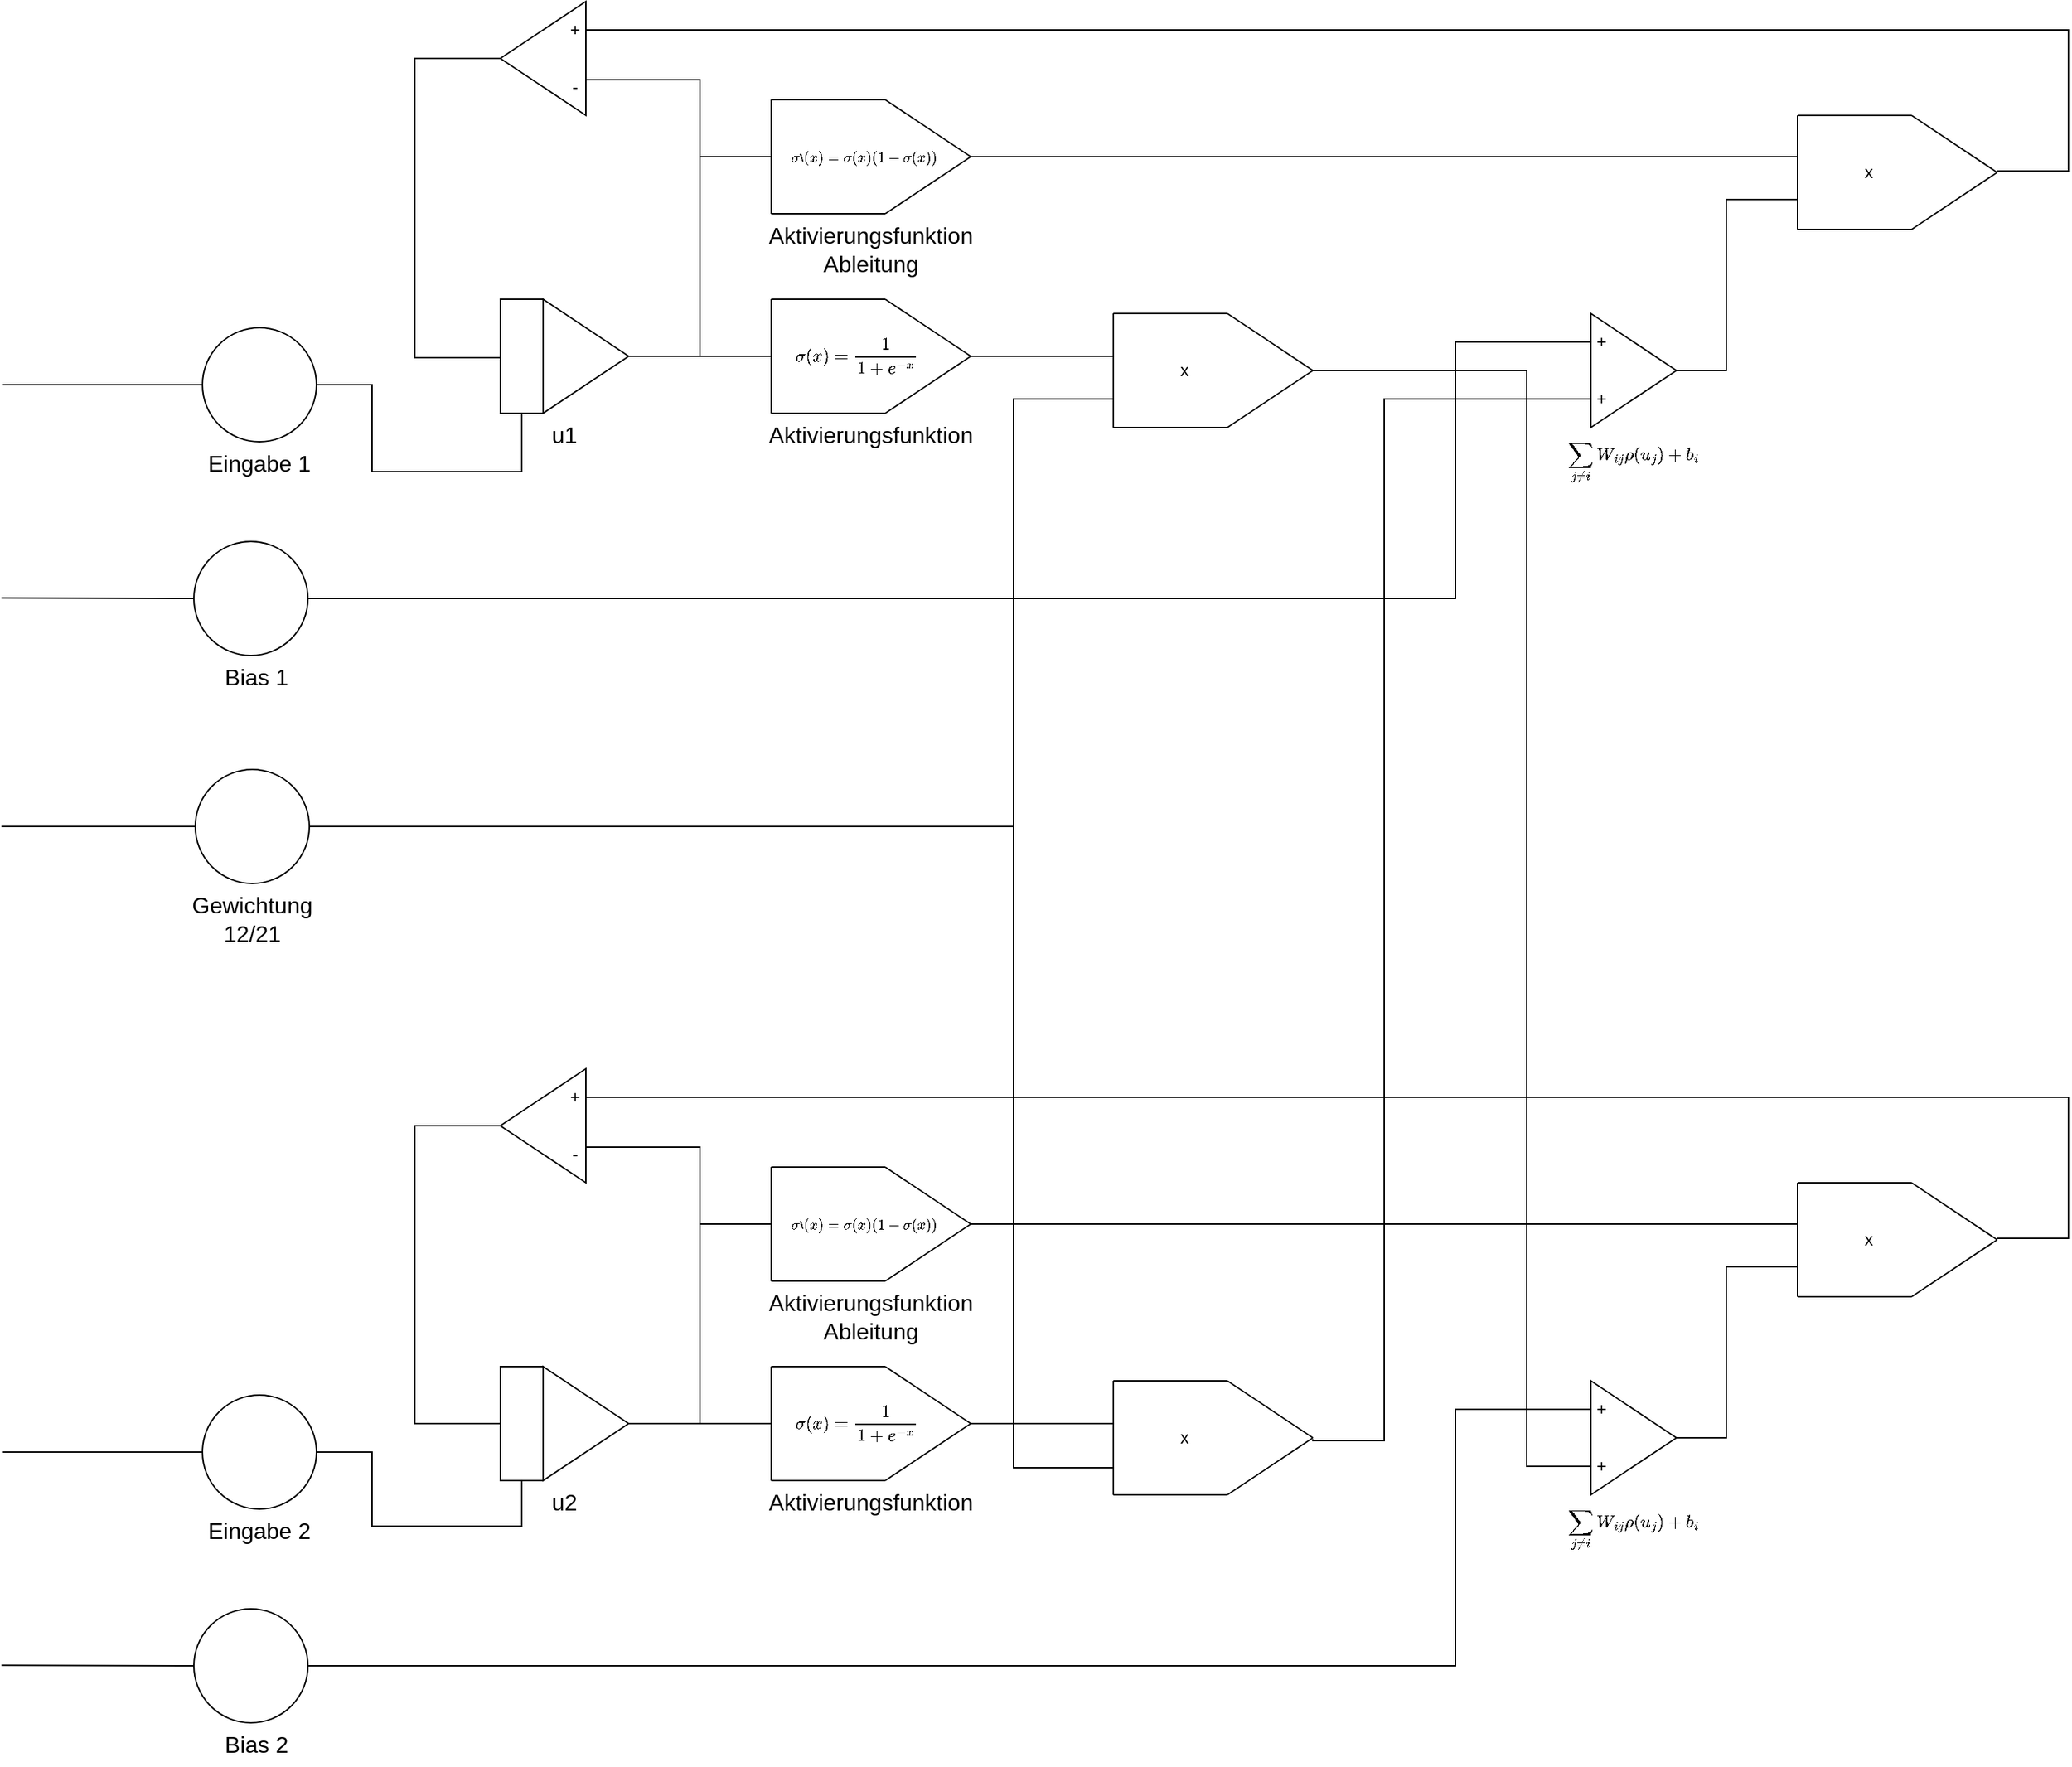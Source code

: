 <mxfile version="26.0.9">
  <diagram id="-D4VKLdV0KatvRbbdM8r" name="Seite-1">
    <mxGraphModel dx="2532" dy="1486" grid="1" gridSize="10" guides="1" tooltips="1" connect="1" arrows="1" fold="1" page="1" pageScale="1" pageWidth="827" pageHeight="1169" math="1" shadow="0">
      <root>
        <mxCell id="0" />
        <mxCell id="1" parent="0" />
        <mxCell id="UDYNcGJ2D-jsFfVvRyrr-24" value="" style="group" parent="1" vertex="1" connectable="0">
          <mxGeometry x="350" y="209" width="90" height="80" as="geometry" />
        </mxCell>
        <mxCell id="UDYNcGJ2D-jsFfVvRyrr-25" value="" style="triangle;whiteSpace=wrap;html=1;" parent="UDYNcGJ2D-jsFfVvRyrr-24" vertex="1">
          <mxGeometry x="30" width="60" height="80" as="geometry" />
        </mxCell>
        <mxCell id="UDYNcGJ2D-jsFfVvRyrr-26" value="" style="rounded=0;whiteSpace=wrap;html=1;" parent="UDYNcGJ2D-jsFfVvRyrr-24" vertex="1">
          <mxGeometry width="30" height="80" as="geometry" />
        </mxCell>
        <mxCell id="UDYNcGJ2D-jsFfVvRyrr-27" value="u1" style="text;html=1;align=center;verticalAlign=middle;whiteSpace=wrap;rounded=0;fontSize=16;" parent="1" vertex="1">
          <mxGeometry x="350" y="289" width="90" height="30" as="geometry" />
        </mxCell>
        <mxCell id="UDYNcGJ2D-jsFfVvRyrr-28" value="" style="group;fillColor=default;" parent="1" vertex="1" connectable="0">
          <mxGeometry x="540" y="209" width="140" height="80" as="geometry" />
        </mxCell>
        <mxCell id="UDYNcGJ2D-jsFfVvRyrr-29" value="" style="endArrow=none;html=1;rounded=0;entryX=0;entryY=0;entryDx=0;entryDy=0;exitX=1;exitY=0;exitDx=0;exitDy=0;" parent="UDYNcGJ2D-jsFfVvRyrr-28" edge="1">
          <mxGeometry width="50" height="50" relative="1" as="geometry">
            <mxPoint x="80" as="sourcePoint" />
            <mxPoint as="targetPoint" />
          </mxGeometry>
        </mxCell>
        <mxCell id="UDYNcGJ2D-jsFfVvRyrr-30" value="" style="endArrow=none;html=1;rounded=0;entryX=1;entryY=0;entryDx=0;entryDy=0;exitX=1;exitY=0.5;exitDx=0;exitDy=0;" parent="UDYNcGJ2D-jsFfVvRyrr-28" edge="1">
          <mxGeometry width="50" height="50" relative="1" as="geometry">
            <mxPoint x="140" y="40" as="sourcePoint" />
            <mxPoint x="80" as="targetPoint" />
          </mxGeometry>
        </mxCell>
        <mxCell id="UDYNcGJ2D-jsFfVvRyrr-31" value="" style="endArrow=none;html=1;rounded=0;entryX=1;entryY=0.5;entryDx=0;entryDy=0;exitX=1;exitY=1;exitDx=0;exitDy=0;" parent="UDYNcGJ2D-jsFfVvRyrr-28" edge="1">
          <mxGeometry width="50" height="50" relative="1" as="geometry">
            <mxPoint x="80" y="80" as="sourcePoint" />
            <mxPoint x="140" y="40" as="targetPoint" />
          </mxGeometry>
        </mxCell>
        <mxCell id="UDYNcGJ2D-jsFfVvRyrr-32" value="" style="endArrow=none;html=1;rounded=0;entryX=1;entryY=1;entryDx=0;entryDy=0;exitX=0;exitY=1;exitDx=0;exitDy=0;" parent="UDYNcGJ2D-jsFfVvRyrr-28" edge="1">
          <mxGeometry width="50" height="50" relative="1" as="geometry">
            <mxPoint y="80" as="sourcePoint" />
            <mxPoint x="80" y="80" as="targetPoint" />
          </mxGeometry>
        </mxCell>
        <mxCell id="UDYNcGJ2D-jsFfVvRyrr-33" value="" style="endArrow=none;html=1;rounded=0;exitX=0;exitY=1;exitDx=0;exitDy=0;entryX=0;entryY=0;entryDx=0;entryDy=0;" parent="UDYNcGJ2D-jsFfVvRyrr-28" edge="1">
          <mxGeometry width="50" height="50" relative="1" as="geometry">
            <mxPoint y="80" as="sourcePoint" />
            <mxPoint as="targetPoint" />
          </mxGeometry>
        </mxCell>
        <mxCell id="UDYNcGJ2D-jsFfVvRyrr-34" value="&lt;p style=&quot;margin: 0px; font-variant-numeric: normal; font-variant-east-asian: normal; font-variant-alternates: normal; font-size-adjust: none; font-kerning: auto; font-optical-sizing: auto; font-feature-settings: normal; font-variation-settings: normal; font-variant-position: normal; font-stretch: normal; line-height: normal; font-family: Monaco; text-align: start;&quot; class=&quot;p1&quot;&gt;$$\sigma(x)=\frac{1}{1+e^{-x}}$$&lt;/p&gt;" style="text;html=1;align=center;verticalAlign=middle;whiteSpace=wrap;rounded=0;" parent="UDYNcGJ2D-jsFfVvRyrr-28" vertex="1">
          <mxGeometry x="30" y="25" width="60" height="30" as="geometry" />
        </mxCell>
        <mxCell id="7EMkF2CWvbv4STOrUGdc-1" value="Aktivierungsfunktion" style="text;html=1;align=center;verticalAlign=middle;whiteSpace=wrap;rounded=0;fontSize=16;" parent="1" vertex="1">
          <mxGeometry x="565" y="289" width="90" height="30" as="geometry" />
        </mxCell>
        <mxCell id="7EMkF2CWvbv4STOrUGdc-2" value="" style="group;fillColor=default;" parent="1" vertex="1" connectable="0">
          <mxGeometry x="780" y="219" width="140" height="80" as="geometry" />
        </mxCell>
        <mxCell id="7EMkF2CWvbv4STOrUGdc-3" value="" style="endArrow=none;html=1;rounded=0;entryX=0;entryY=0;entryDx=0;entryDy=0;exitX=1;exitY=0;exitDx=0;exitDy=0;" parent="7EMkF2CWvbv4STOrUGdc-2" edge="1">
          <mxGeometry width="50" height="50" relative="1" as="geometry">
            <mxPoint x="80" as="sourcePoint" />
            <mxPoint as="targetPoint" />
          </mxGeometry>
        </mxCell>
        <mxCell id="7EMkF2CWvbv4STOrUGdc-4" value="" style="endArrow=none;html=1;rounded=0;entryX=1;entryY=0;entryDx=0;entryDy=0;exitX=1;exitY=0.5;exitDx=0;exitDy=0;" parent="7EMkF2CWvbv4STOrUGdc-2" edge="1">
          <mxGeometry width="50" height="50" relative="1" as="geometry">
            <mxPoint x="140" y="40" as="sourcePoint" />
            <mxPoint x="80" as="targetPoint" />
          </mxGeometry>
        </mxCell>
        <mxCell id="7EMkF2CWvbv4STOrUGdc-5" value="" style="endArrow=none;html=1;rounded=0;entryX=1;entryY=0.5;entryDx=0;entryDy=0;exitX=1;exitY=1;exitDx=0;exitDy=0;" parent="7EMkF2CWvbv4STOrUGdc-2" edge="1">
          <mxGeometry width="50" height="50" relative="1" as="geometry">
            <mxPoint x="80" y="80" as="sourcePoint" />
            <mxPoint x="140" y="40" as="targetPoint" />
          </mxGeometry>
        </mxCell>
        <mxCell id="7EMkF2CWvbv4STOrUGdc-6" value="" style="endArrow=none;html=1;rounded=0;entryX=1;entryY=1;entryDx=0;entryDy=0;exitX=0;exitY=1;exitDx=0;exitDy=0;" parent="7EMkF2CWvbv4STOrUGdc-2" edge="1">
          <mxGeometry width="50" height="50" relative="1" as="geometry">
            <mxPoint y="80" as="sourcePoint" />
            <mxPoint x="80" y="80" as="targetPoint" />
          </mxGeometry>
        </mxCell>
        <mxCell id="7EMkF2CWvbv4STOrUGdc-7" value="" style="endArrow=none;html=1;rounded=0;exitX=0;exitY=1;exitDx=0;exitDy=0;entryX=0;entryY=0;entryDx=0;entryDy=0;" parent="7EMkF2CWvbv4STOrUGdc-2" edge="1">
          <mxGeometry width="50" height="50" relative="1" as="geometry">
            <mxPoint y="80" as="sourcePoint" />
            <mxPoint as="targetPoint" />
          </mxGeometry>
        </mxCell>
        <mxCell id="7EMkF2CWvbv4STOrUGdc-8" value="x" style="text;html=1;align=center;verticalAlign=middle;whiteSpace=wrap;rounded=0;" parent="7EMkF2CWvbv4STOrUGdc-2" vertex="1">
          <mxGeometry x="20" y="25" width="60" height="30" as="geometry" />
        </mxCell>
        <mxCell id="7EMkF2CWvbv4STOrUGdc-11" value="" style="endArrow=none;html=1;rounded=0;exitX=1;exitY=0.5;exitDx=0;exitDy=0;" parent="1" source="UDYNcGJ2D-jsFfVvRyrr-25" edge="1">
          <mxGeometry width="50" height="50" relative="1" as="geometry">
            <mxPoint x="750" y="309" as="sourcePoint" />
            <mxPoint x="540" y="249" as="targetPoint" />
          </mxGeometry>
        </mxCell>
        <mxCell id="7EMkF2CWvbv4STOrUGdc-12" value="" style="endArrow=none;html=1;rounded=0;" parent="1" edge="1">
          <mxGeometry width="50" height="50" relative="1" as="geometry">
            <mxPoint x="680" y="249" as="sourcePoint" />
            <mxPoint x="780" y="249" as="targetPoint" />
          </mxGeometry>
        </mxCell>
        <mxCell id="7EMkF2CWvbv4STOrUGdc-15" value="" style="ellipse;whiteSpace=wrap;html=1;aspect=fixed;" parent="1" vertex="1">
          <mxGeometry x="141" y="229" width="80" height="80" as="geometry" />
        </mxCell>
        <mxCell id="7EMkF2CWvbv4STOrUGdc-16" value="Eingabe 1" style="text;html=1;align=center;verticalAlign=middle;whiteSpace=wrap;rounded=0;fontSize=16;" parent="1" vertex="1">
          <mxGeometry x="136" y="309" width="90" height="30" as="geometry" />
        </mxCell>
        <mxCell id="7EMkF2CWvbv4STOrUGdc-17" value="" style="endArrow=none;html=1;rounded=0;exitX=1;exitY=0.5;exitDx=0;exitDy=0;entryX=0.5;entryY=1;entryDx=0;entryDy=0;edgeStyle=orthogonalEdgeStyle;" parent="1" source="7EMkF2CWvbv4STOrUGdc-15" edge="1" target="UDYNcGJ2D-jsFfVvRyrr-26">
          <mxGeometry width="50" height="50" relative="1" as="geometry">
            <mxPoint x="541" y="339" as="sourcePoint" />
            <mxPoint x="351" y="269" as="targetPoint" />
            <Array as="points">
              <mxPoint x="260" y="269" />
              <mxPoint x="260" y="330" />
              <mxPoint x="365" y="330" />
            </Array>
          </mxGeometry>
        </mxCell>
        <mxCell id="7EMkF2CWvbv4STOrUGdc-18" value="" style="endArrow=none;html=1;rounded=0;entryX=0;entryY=0.5;entryDx=0;entryDy=0;" parent="1" target="7EMkF2CWvbv4STOrUGdc-15" edge="1">
          <mxGeometry width="50" height="50" relative="1" as="geometry">
            <mxPoint x="1" y="269" as="sourcePoint" />
            <mxPoint x="541" y="339" as="targetPoint" />
          </mxGeometry>
        </mxCell>
        <mxCell id="7EMkF2CWvbv4STOrUGdc-19" value="" style="ellipse;whiteSpace=wrap;html=1;aspect=fixed;" parent="1" vertex="1">
          <mxGeometry x="136" y="539" width="80" height="80" as="geometry" />
        </mxCell>
        <mxCell id="7EMkF2CWvbv4STOrUGdc-20" value="Gewichtung 12/21" style="text;html=1;align=center;verticalAlign=middle;whiteSpace=wrap;rounded=0;fontSize=16;" parent="1" vertex="1">
          <mxGeometry x="131" y="629" width="90" height="30" as="geometry" />
        </mxCell>
        <mxCell id="7EMkF2CWvbv4STOrUGdc-24" value="" style="endArrow=none;html=1;rounded=0;exitX=1;exitY=0.5;exitDx=0;exitDy=0;edgeStyle=orthogonalEdgeStyle;" parent="1" source="7EMkF2CWvbv4STOrUGdc-19" edge="1">
          <mxGeometry width="50" height="50" relative="1" as="geometry">
            <mxPoint x="780" y="439" as="sourcePoint" />
            <mxPoint x="780" y="279" as="targetPoint" />
            <Array as="points">
              <mxPoint x="710" y="579" />
              <mxPoint x="710" y="279" />
            </Array>
          </mxGeometry>
        </mxCell>
        <mxCell id="7EMkF2CWvbv4STOrUGdc-25" value="" style="group;fillColor=default;" parent="1" vertex="1" connectable="0">
          <mxGeometry x="540" y="69" width="140" height="80" as="geometry" />
        </mxCell>
        <mxCell id="7EMkF2CWvbv4STOrUGdc-26" value="" style="endArrow=none;html=1;rounded=0;entryX=0;entryY=0;entryDx=0;entryDy=0;exitX=1;exitY=0;exitDx=0;exitDy=0;" parent="7EMkF2CWvbv4STOrUGdc-25" edge="1">
          <mxGeometry width="50" height="50" relative="1" as="geometry">
            <mxPoint x="80" as="sourcePoint" />
            <mxPoint as="targetPoint" />
          </mxGeometry>
        </mxCell>
        <mxCell id="7EMkF2CWvbv4STOrUGdc-27" value="" style="endArrow=none;html=1;rounded=0;entryX=1;entryY=0;entryDx=0;entryDy=0;exitX=1;exitY=0.5;exitDx=0;exitDy=0;" parent="7EMkF2CWvbv4STOrUGdc-25" edge="1">
          <mxGeometry width="50" height="50" relative="1" as="geometry">
            <mxPoint x="140" y="40" as="sourcePoint" />
            <mxPoint x="80" as="targetPoint" />
          </mxGeometry>
        </mxCell>
        <mxCell id="7EMkF2CWvbv4STOrUGdc-28" value="" style="endArrow=none;html=1;rounded=0;entryX=1;entryY=0.5;entryDx=0;entryDy=0;exitX=1;exitY=1;exitDx=0;exitDy=0;" parent="7EMkF2CWvbv4STOrUGdc-25" edge="1">
          <mxGeometry width="50" height="50" relative="1" as="geometry">
            <mxPoint x="80" y="80" as="sourcePoint" />
            <mxPoint x="140" y="40" as="targetPoint" />
          </mxGeometry>
        </mxCell>
        <mxCell id="7EMkF2CWvbv4STOrUGdc-29" value="" style="endArrow=none;html=1;rounded=0;entryX=1;entryY=1;entryDx=0;entryDy=0;exitX=0;exitY=1;exitDx=0;exitDy=0;" parent="7EMkF2CWvbv4STOrUGdc-25" edge="1">
          <mxGeometry width="50" height="50" relative="1" as="geometry">
            <mxPoint y="80" as="sourcePoint" />
            <mxPoint x="80" y="80" as="targetPoint" />
          </mxGeometry>
        </mxCell>
        <mxCell id="7EMkF2CWvbv4STOrUGdc-30" value="" style="endArrow=none;html=1;rounded=0;exitX=0;exitY=1;exitDx=0;exitDy=0;entryX=0;entryY=0;entryDx=0;entryDy=0;" parent="7EMkF2CWvbv4STOrUGdc-25" edge="1">
          <mxGeometry width="50" height="50" relative="1" as="geometry">
            <mxPoint y="80" as="sourcePoint" />
            <mxPoint as="targetPoint" />
          </mxGeometry>
        </mxCell>
        <mxCell id="7EMkF2CWvbv4STOrUGdc-31" value="&lt;p style=&quot;margin: 0px; font-variant-numeric: normal; font-variant-east-asian: normal; font-variant-alternates: normal; font-size-adjust: none; font-kerning: auto; font-optical-sizing: auto; font-feature-settings: normal; font-variation-settings: normal; font-variant-position: normal; font-stretch: normal; line-height: normal; font-family: Monaco; text-align: start;&quot; class=&quot;p1&quot;&gt;$$\sigma`(x)=\sigma(x)(1-\sigma(x))$$&lt;/p&gt;" style="text;html=1;align=center;verticalAlign=middle;whiteSpace=wrap;rounded=0;fontSize=10;" parent="7EMkF2CWvbv4STOrUGdc-25" vertex="1">
          <mxGeometry x="35" y="25" width="60" height="30" as="geometry" />
        </mxCell>
        <mxCell id="7EMkF2CWvbv4STOrUGdc-32" value="Aktivierungsfunktion&lt;div&gt;Ableitung&lt;/div&gt;" style="text;html=1;align=center;verticalAlign=middle;whiteSpace=wrap;rounded=0;fontSize=16;" parent="1" vertex="1">
          <mxGeometry x="565" y="159" width="90" height="30" as="geometry" />
        </mxCell>
        <mxCell id="7EMkF2CWvbv4STOrUGdc-33" value="" style="endArrow=none;html=1;rounded=0;edgeStyle=orthogonalEdgeStyle;exitX=1;exitY=0.5;exitDx=0;exitDy=0;" parent="1" source="UDYNcGJ2D-jsFfVvRyrr-25" edge="1">
          <mxGeometry width="50" height="50" relative="1" as="geometry">
            <mxPoint x="430" y="249" as="sourcePoint" />
            <mxPoint x="540" y="109" as="targetPoint" />
            <Array as="points">
              <mxPoint x="490" y="249" />
              <mxPoint x="490" y="109" />
            </Array>
          </mxGeometry>
        </mxCell>
        <mxCell id="7EMkF2CWvbv4STOrUGdc-34" value="" style="group;fillColor=default;" parent="1" vertex="1" connectable="0">
          <mxGeometry x="1260" y="80" width="140" height="80" as="geometry" />
        </mxCell>
        <mxCell id="7EMkF2CWvbv4STOrUGdc-35" value="" style="endArrow=none;html=1;rounded=0;entryX=0;entryY=0;entryDx=0;entryDy=0;exitX=1;exitY=0;exitDx=0;exitDy=0;" parent="7EMkF2CWvbv4STOrUGdc-34" edge="1">
          <mxGeometry width="50" height="50" relative="1" as="geometry">
            <mxPoint x="80" as="sourcePoint" />
            <mxPoint as="targetPoint" />
          </mxGeometry>
        </mxCell>
        <mxCell id="7EMkF2CWvbv4STOrUGdc-36" value="" style="endArrow=none;html=1;rounded=0;entryX=1;entryY=0;entryDx=0;entryDy=0;exitX=1;exitY=0.5;exitDx=0;exitDy=0;" parent="7EMkF2CWvbv4STOrUGdc-34" edge="1">
          <mxGeometry width="50" height="50" relative="1" as="geometry">
            <mxPoint x="140" y="40" as="sourcePoint" />
            <mxPoint x="80" as="targetPoint" />
          </mxGeometry>
        </mxCell>
        <mxCell id="7EMkF2CWvbv4STOrUGdc-37" value="" style="endArrow=none;html=1;rounded=0;entryX=1;entryY=0.5;entryDx=0;entryDy=0;exitX=1;exitY=1;exitDx=0;exitDy=0;" parent="7EMkF2CWvbv4STOrUGdc-34" edge="1">
          <mxGeometry width="50" height="50" relative="1" as="geometry">
            <mxPoint x="80" y="80" as="sourcePoint" />
            <mxPoint x="140" y="40" as="targetPoint" />
          </mxGeometry>
        </mxCell>
        <mxCell id="7EMkF2CWvbv4STOrUGdc-38" value="" style="endArrow=none;html=1;rounded=0;entryX=1;entryY=1;entryDx=0;entryDy=0;exitX=0;exitY=1;exitDx=0;exitDy=0;" parent="7EMkF2CWvbv4STOrUGdc-34" edge="1">
          <mxGeometry width="50" height="50" relative="1" as="geometry">
            <mxPoint y="80" as="sourcePoint" />
            <mxPoint x="80" y="80" as="targetPoint" />
          </mxGeometry>
        </mxCell>
        <mxCell id="7EMkF2CWvbv4STOrUGdc-39" value="" style="endArrow=none;html=1;rounded=0;exitX=0;exitY=1;exitDx=0;exitDy=0;entryX=0;entryY=0;entryDx=0;entryDy=0;" parent="7EMkF2CWvbv4STOrUGdc-34" edge="1">
          <mxGeometry width="50" height="50" relative="1" as="geometry">
            <mxPoint y="80" as="sourcePoint" />
            <mxPoint as="targetPoint" />
          </mxGeometry>
        </mxCell>
        <mxCell id="7EMkF2CWvbv4STOrUGdc-40" value="x" style="text;html=1;align=center;verticalAlign=middle;whiteSpace=wrap;rounded=0;" parent="7EMkF2CWvbv4STOrUGdc-34" vertex="1">
          <mxGeometry x="20" y="25" width="60" height="30" as="geometry" />
        </mxCell>
        <mxCell id="7EMkF2CWvbv4STOrUGdc-41" value="" style="endArrow=none;html=1;rounded=0;" parent="1" edge="1">
          <mxGeometry width="50" height="50" relative="1" as="geometry">
            <mxPoint x="680" y="109" as="sourcePoint" />
            <mxPoint x="1260" y="109" as="targetPoint" />
          </mxGeometry>
        </mxCell>
        <mxCell id="7EMkF2CWvbv4STOrUGdc-42" value="" style="triangle;whiteSpace=wrap;html=1;" parent="1" vertex="1">
          <mxGeometry x="1115" y="219" width="60" height="80" as="geometry" />
        </mxCell>
        <mxCell id="7EMkF2CWvbv4STOrUGdc-43" value="&lt;p style=&quot;margin: 0px; font-variant-numeric: normal; font-variant-east-asian: normal; font-variant-alternates: normal; font-size-adjust: none; font-kerning: auto; font-optical-sizing: auto; font-feature-settings: normal; font-variation-settings: normal; font-variant-position: normal; font-stretch: normal; font-size: 12px; line-height: normal; font-family: Monaco; text-align: start;&quot; class=&quot;p1&quot;&gt;$$\sum_{j\neq i} W_{ij}\rho(u_j)+b_i$$&lt;/p&gt;" style="text;html=1;align=center;verticalAlign=middle;whiteSpace=wrap;rounded=0;fontSize=16;" parent="1" vertex="1">
          <mxGeometry x="1100" y="309" width="90" height="30" as="geometry" />
        </mxCell>
        <mxCell id="7EMkF2CWvbv4STOrUGdc-45" value="" style="ellipse;whiteSpace=wrap;html=1;aspect=fixed;" parent="1" vertex="1">
          <mxGeometry x="135" y="379" width="80" height="80" as="geometry" />
        </mxCell>
        <mxCell id="7EMkF2CWvbv4STOrUGdc-46" value="Bias 1" style="text;html=1;align=center;verticalAlign=middle;whiteSpace=wrap;rounded=0;fontSize=16;" parent="1" vertex="1">
          <mxGeometry x="134" y="459" width="90" height="30" as="geometry" />
        </mxCell>
        <mxCell id="7EMkF2CWvbv4STOrUGdc-47" value="" style="endArrow=none;html=1;rounded=0;exitX=1;exitY=0.5;exitDx=0;exitDy=0;entryX=0;entryY=0.25;entryDx=0;entryDy=0;edgeStyle=orthogonalEdgeStyle;" parent="1" source="7EMkF2CWvbv4STOrUGdc-45" target="7EMkF2CWvbv4STOrUGdc-42" edge="1">
          <mxGeometry width="50" height="50" relative="1" as="geometry">
            <mxPoint x="580" y="299" as="sourcePoint" />
            <mxPoint x="630" y="249" as="targetPoint" />
            <Array as="points">
              <mxPoint x="1020" y="419" />
              <mxPoint x="1020" y="239" />
            </Array>
          </mxGeometry>
        </mxCell>
        <mxCell id="7EMkF2CWvbv4STOrUGdc-51" value="" style="endArrow=none;html=1;rounded=0;entryX=0;entryY=0.5;entryDx=0;entryDy=0;" parent="1" target="7EMkF2CWvbv4STOrUGdc-45" edge="1">
          <mxGeometry width="50" height="50" relative="1" as="geometry">
            <mxPoint y="418.57" as="sourcePoint" />
            <mxPoint x="130" y="419" as="targetPoint" />
          </mxGeometry>
        </mxCell>
        <mxCell id="7EMkF2CWvbv4STOrUGdc-52" value="" style="endArrow=none;html=1;rounded=0;entryX=0;entryY=0.5;entryDx=0;entryDy=0;" parent="1" edge="1">
          <mxGeometry width="50" height="50" relative="1" as="geometry">
            <mxPoint y="579" as="sourcePoint" />
            <mxPoint x="136" y="579" as="targetPoint" />
          </mxGeometry>
        </mxCell>
        <mxCell id="7EMkF2CWvbv4STOrUGdc-54" value="" style="endArrow=none;html=1;rounded=0;exitX=1;exitY=0.5;exitDx=0;exitDy=0;edgeStyle=orthogonalEdgeStyle;" parent="1" source="7EMkF2CWvbv4STOrUGdc-42" edge="1">
          <mxGeometry width="50" height="50" relative="1" as="geometry">
            <mxPoint x="1150" y="289" as="sourcePoint" />
            <mxPoint x="1260" y="139" as="targetPoint" />
            <Array as="points">
              <mxPoint x="1210" y="259" />
              <mxPoint x="1210" y="139" />
            </Array>
          </mxGeometry>
        </mxCell>
        <mxCell id="7EMkF2CWvbv4STOrUGdc-55" value="+" style="text;html=1;align=center;verticalAlign=middle;whiteSpace=wrap;rounded=0;" parent="1" vertex="1">
          <mxGeometry x="1115" y="229" width="15" height="20" as="geometry" />
        </mxCell>
        <mxCell id="7EMkF2CWvbv4STOrUGdc-56" value="+" style="text;html=1;align=center;verticalAlign=middle;whiteSpace=wrap;rounded=0;" parent="1" vertex="1">
          <mxGeometry x="1115" y="269" width="15" height="20" as="geometry" />
        </mxCell>
        <mxCell id="7EMkF2CWvbv4STOrUGdc-61" value="" style="triangle;whiteSpace=wrap;html=1;flipH=1;" parent="1" vertex="1">
          <mxGeometry x="350" width="60" height="80" as="geometry" />
        </mxCell>
        <mxCell id="7EMkF2CWvbv4STOrUGdc-62" value="+" style="text;html=1;align=center;verticalAlign=middle;whiteSpace=wrap;rounded=0;" parent="1" vertex="1">
          <mxGeometry x="395" y="10" width="15" height="20" as="geometry" />
        </mxCell>
        <mxCell id="7EMkF2CWvbv4STOrUGdc-63" value="-" style="text;html=1;align=center;verticalAlign=middle;whiteSpace=wrap;rounded=0;" parent="1" vertex="1">
          <mxGeometry x="395" y="50" width="15" height="20" as="geometry" />
        </mxCell>
        <mxCell id="7EMkF2CWvbv4STOrUGdc-64" value="" style="endArrow=none;html=1;rounded=0;entryX=1;entryY=0.5;entryDx=0;entryDy=0;edgeStyle=orthogonalEdgeStyle;" parent="1" target="7EMkF2CWvbv4STOrUGdc-62" edge="1">
          <mxGeometry width="50" height="50" relative="1" as="geometry">
            <mxPoint x="1400" y="119" as="sourcePoint" />
            <mxPoint x="1190" y="-71" as="targetPoint" />
            <Array as="points">
              <mxPoint x="1450" y="119" />
              <mxPoint x="1450" y="20" />
            </Array>
          </mxGeometry>
        </mxCell>
        <mxCell id="7EMkF2CWvbv4STOrUGdc-65" value="" style="endArrow=none;html=1;rounded=0;entryX=1;entryY=0.25;entryDx=0;entryDy=0;exitX=1;exitY=0.5;exitDx=0;exitDy=0;edgeStyle=orthogonalEdgeStyle;" parent="1" source="UDYNcGJ2D-jsFfVvRyrr-25" target="7EMkF2CWvbv4STOrUGdc-63" edge="1">
          <mxGeometry width="50" height="50" relative="1" as="geometry">
            <mxPoint x="560" y="149" as="sourcePoint" />
            <mxPoint x="610" y="99" as="targetPoint" />
            <Array as="points">
              <mxPoint x="490" y="249" />
              <mxPoint x="490" y="55" />
            </Array>
          </mxGeometry>
        </mxCell>
        <mxCell id="7EMkF2CWvbv4STOrUGdc-66" value="" style="endArrow=none;html=1;rounded=0;entryX=0;entryY=0.5;entryDx=0;entryDy=0;exitX=0;exitY=0.5;exitDx=0;exitDy=0;edgeStyle=orthogonalEdgeStyle;" parent="1" source="UDYNcGJ2D-jsFfVvRyrr-26" target="7EMkF2CWvbv4STOrUGdc-61" edge="1">
          <mxGeometry width="50" height="50" relative="1" as="geometry">
            <mxPoint x="380" y="219" as="sourcePoint" />
            <mxPoint x="430" y="169" as="targetPoint" />
            <Array as="points">
              <mxPoint x="350" y="250" />
              <mxPoint x="290" y="250" />
              <mxPoint x="290" y="40" />
            </Array>
          </mxGeometry>
        </mxCell>
        <mxCell id="7EMkF2CWvbv4STOrUGdc-67" value="" style="group" parent="1" vertex="1" connectable="0">
          <mxGeometry x="350" y="958" width="90" height="80" as="geometry" />
        </mxCell>
        <mxCell id="7EMkF2CWvbv4STOrUGdc-68" value="" style="triangle;whiteSpace=wrap;html=1;" parent="7EMkF2CWvbv4STOrUGdc-67" vertex="1">
          <mxGeometry x="30" width="60" height="80" as="geometry" />
        </mxCell>
        <mxCell id="7EMkF2CWvbv4STOrUGdc-69" value="" style="rounded=0;whiteSpace=wrap;html=1;" parent="7EMkF2CWvbv4STOrUGdc-67" vertex="1">
          <mxGeometry width="30" height="80" as="geometry" />
        </mxCell>
        <mxCell id="7EMkF2CWvbv4STOrUGdc-70" value="u2" style="text;html=1;align=center;verticalAlign=middle;whiteSpace=wrap;rounded=0;fontSize=16;" parent="1" vertex="1">
          <mxGeometry x="350" y="1038" width="90" height="30" as="geometry" />
        </mxCell>
        <mxCell id="7EMkF2CWvbv4STOrUGdc-71" value="" style="group;fillColor=default;" parent="1" vertex="1" connectable="0">
          <mxGeometry x="540" y="958" width="140" height="80" as="geometry" />
        </mxCell>
        <mxCell id="7EMkF2CWvbv4STOrUGdc-72" value="" style="endArrow=none;html=1;rounded=0;entryX=0;entryY=0;entryDx=0;entryDy=0;exitX=1;exitY=0;exitDx=0;exitDy=0;" parent="7EMkF2CWvbv4STOrUGdc-71" edge="1">
          <mxGeometry width="50" height="50" relative="1" as="geometry">
            <mxPoint x="80" as="sourcePoint" />
            <mxPoint as="targetPoint" />
          </mxGeometry>
        </mxCell>
        <mxCell id="7EMkF2CWvbv4STOrUGdc-73" value="" style="endArrow=none;html=1;rounded=0;entryX=1;entryY=0;entryDx=0;entryDy=0;exitX=1;exitY=0.5;exitDx=0;exitDy=0;" parent="7EMkF2CWvbv4STOrUGdc-71" edge="1">
          <mxGeometry width="50" height="50" relative="1" as="geometry">
            <mxPoint x="140" y="40" as="sourcePoint" />
            <mxPoint x="80" as="targetPoint" />
          </mxGeometry>
        </mxCell>
        <mxCell id="7EMkF2CWvbv4STOrUGdc-74" value="" style="endArrow=none;html=1;rounded=0;entryX=1;entryY=0.5;entryDx=0;entryDy=0;exitX=1;exitY=1;exitDx=0;exitDy=0;" parent="7EMkF2CWvbv4STOrUGdc-71" edge="1">
          <mxGeometry width="50" height="50" relative="1" as="geometry">
            <mxPoint x="80" y="80" as="sourcePoint" />
            <mxPoint x="140" y="40" as="targetPoint" />
          </mxGeometry>
        </mxCell>
        <mxCell id="7EMkF2CWvbv4STOrUGdc-75" value="" style="endArrow=none;html=1;rounded=0;entryX=1;entryY=1;entryDx=0;entryDy=0;exitX=0;exitY=1;exitDx=0;exitDy=0;" parent="7EMkF2CWvbv4STOrUGdc-71" edge="1">
          <mxGeometry width="50" height="50" relative="1" as="geometry">
            <mxPoint y="80" as="sourcePoint" />
            <mxPoint x="80" y="80" as="targetPoint" />
          </mxGeometry>
        </mxCell>
        <mxCell id="7EMkF2CWvbv4STOrUGdc-76" value="" style="endArrow=none;html=1;rounded=0;exitX=0;exitY=1;exitDx=0;exitDy=0;entryX=0;entryY=0;entryDx=0;entryDy=0;" parent="7EMkF2CWvbv4STOrUGdc-71" edge="1">
          <mxGeometry width="50" height="50" relative="1" as="geometry">
            <mxPoint y="80" as="sourcePoint" />
            <mxPoint as="targetPoint" />
          </mxGeometry>
        </mxCell>
        <mxCell id="7EMkF2CWvbv4STOrUGdc-77" value="&lt;p style=&quot;margin: 0px; font-variant-numeric: normal; font-variant-east-asian: normal; font-variant-alternates: normal; font-size-adjust: none; font-kerning: auto; font-optical-sizing: auto; font-feature-settings: normal; font-variation-settings: normal; font-variant-position: normal; font-stretch: normal; line-height: normal; font-family: Monaco; text-align: start;&quot; class=&quot;p1&quot;&gt;$$\sigma(x)=\frac{1}{1+e^{-x}}$$&lt;/p&gt;" style="text;html=1;align=center;verticalAlign=middle;whiteSpace=wrap;rounded=0;" parent="7EMkF2CWvbv4STOrUGdc-71" vertex="1">
          <mxGeometry x="30" y="25" width="60" height="30" as="geometry" />
        </mxCell>
        <mxCell id="7EMkF2CWvbv4STOrUGdc-78" value="Aktivierungsfunktion" style="text;html=1;align=center;verticalAlign=middle;whiteSpace=wrap;rounded=0;fontSize=16;" parent="1" vertex="1">
          <mxGeometry x="565" y="1038" width="90" height="30" as="geometry" />
        </mxCell>
        <mxCell id="7EMkF2CWvbv4STOrUGdc-79" value="" style="group;fillColor=default;" parent="1" vertex="1" connectable="0">
          <mxGeometry x="780" y="968" width="140" height="80" as="geometry" />
        </mxCell>
        <mxCell id="7EMkF2CWvbv4STOrUGdc-80" value="" style="endArrow=none;html=1;rounded=0;entryX=0;entryY=0;entryDx=0;entryDy=0;exitX=1;exitY=0;exitDx=0;exitDy=0;" parent="7EMkF2CWvbv4STOrUGdc-79" edge="1">
          <mxGeometry width="50" height="50" relative="1" as="geometry">
            <mxPoint x="80" as="sourcePoint" />
            <mxPoint as="targetPoint" />
          </mxGeometry>
        </mxCell>
        <mxCell id="7EMkF2CWvbv4STOrUGdc-81" value="" style="endArrow=none;html=1;rounded=0;entryX=1;entryY=0;entryDx=0;entryDy=0;exitX=1;exitY=0.5;exitDx=0;exitDy=0;" parent="7EMkF2CWvbv4STOrUGdc-79" edge="1">
          <mxGeometry width="50" height="50" relative="1" as="geometry">
            <mxPoint x="140" y="40" as="sourcePoint" />
            <mxPoint x="80" as="targetPoint" />
          </mxGeometry>
        </mxCell>
        <mxCell id="7EMkF2CWvbv4STOrUGdc-82" value="" style="endArrow=none;html=1;rounded=0;entryX=1;entryY=0.5;entryDx=0;entryDy=0;exitX=1;exitY=1;exitDx=0;exitDy=0;" parent="7EMkF2CWvbv4STOrUGdc-79" edge="1">
          <mxGeometry width="50" height="50" relative="1" as="geometry">
            <mxPoint x="80" y="80" as="sourcePoint" />
            <mxPoint x="140" y="40" as="targetPoint" />
          </mxGeometry>
        </mxCell>
        <mxCell id="7EMkF2CWvbv4STOrUGdc-83" value="" style="endArrow=none;html=1;rounded=0;entryX=1;entryY=1;entryDx=0;entryDy=0;exitX=0;exitY=1;exitDx=0;exitDy=0;" parent="7EMkF2CWvbv4STOrUGdc-79" edge="1">
          <mxGeometry width="50" height="50" relative="1" as="geometry">
            <mxPoint y="80" as="sourcePoint" />
            <mxPoint x="80" y="80" as="targetPoint" />
          </mxGeometry>
        </mxCell>
        <mxCell id="7EMkF2CWvbv4STOrUGdc-84" value="" style="endArrow=none;html=1;rounded=0;exitX=0;exitY=1;exitDx=0;exitDy=0;entryX=0;entryY=0;entryDx=0;entryDy=0;" parent="7EMkF2CWvbv4STOrUGdc-79" edge="1">
          <mxGeometry width="50" height="50" relative="1" as="geometry">
            <mxPoint y="80" as="sourcePoint" />
            <mxPoint as="targetPoint" />
          </mxGeometry>
        </mxCell>
        <mxCell id="7EMkF2CWvbv4STOrUGdc-85" value="x" style="text;html=1;align=center;verticalAlign=middle;whiteSpace=wrap;rounded=0;" parent="7EMkF2CWvbv4STOrUGdc-79" vertex="1">
          <mxGeometry x="20" y="25" width="60" height="30" as="geometry" />
        </mxCell>
        <mxCell id="7EMkF2CWvbv4STOrUGdc-86" value="" style="endArrow=none;html=1;rounded=0;exitX=1;exitY=0.5;exitDx=0;exitDy=0;" parent="1" source="7EMkF2CWvbv4STOrUGdc-68" edge="1">
          <mxGeometry width="50" height="50" relative="1" as="geometry">
            <mxPoint x="750" y="1058" as="sourcePoint" />
            <mxPoint x="540" y="998" as="targetPoint" />
          </mxGeometry>
        </mxCell>
        <mxCell id="7EMkF2CWvbv4STOrUGdc-87" value="" style="endArrow=none;html=1;rounded=0;" parent="1" edge="1">
          <mxGeometry width="50" height="50" relative="1" as="geometry">
            <mxPoint x="680" y="998" as="sourcePoint" />
            <mxPoint x="780" y="998" as="targetPoint" />
          </mxGeometry>
        </mxCell>
        <mxCell id="7EMkF2CWvbv4STOrUGdc-88" value="" style="ellipse;whiteSpace=wrap;html=1;aspect=fixed;" parent="1" vertex="1">
          <mxGeometry x="141" y="978" width="80" height="80" as="geometry" />
        </mxCell>
        <mxCell id="7EMkF2CWvbv4STOrUGdc-89" value="Eingabe 2" style="text;html=1;align=center;verticalAlign=middle;whiteSpace=wrap;rounded=0;fontSize=16;" parent="1" vertex="1">
          <mxGeometry x="136" y="1058" width="90" height="30" as="geometry" />
        </mxCell>
        <mxCell id="7EMkF2CWvbv4STOrUGdc-90" value="" style="endArrow=none;html=1;rounded=0;exitX=1;exitY=0.5;exitDx=0;exitDy=0;entryX=0.5;entryY=1;entryDx=0;entryDy=0;edgeStyle=orthogonalEdgeStyle;" parent="1" source="7EMkF2CWvbv4STOrUGdc-88" edge="1" target="7EMkF2CWvbv4STOrUGdc-69">
          <mxGeometry width="50" height="50" relative="1" as="geometry">
            <mxPoint x="541" y="1088" as="sourcePoint" />
            <mxPoint x="351" y="1018" as="targetPoint" />
            <Array as="points">
              <mxPoint x="260" y="1018" />
              <mxPoint x="260" y="1070" />
              <mxPoint x="365" y="1070" />
            </Array>
          </mxGeometry>
        </mxCell>
        <mxCell id="7EMkF2CWvbv4STOrUGdc-91" value="" style="endArrow=none;html=1;rounded=0;entryX=0;entryY=0.5;entryDx=0;entryDy=0;" parent="1" target="7EMkF2CWvbv4STOrUGdc-88" edge="1">
          <mxGeometry width="50" height="50" relative="1" as="geometry">
            <mxPoint x="1" y="1018" as="sourcePoint" />
            <mxPoint x="541" y="1088" as="targetPoint" />
          </mxGeometry>
        </mxCell>
        <mxCell id="7EMkF2CWvbv4STOrUGdc-95" value="" style="group;fillColor=default;" parent="1" vertex="1" connectable="0">
          <mxGeometry x="540" y="818" width="140" height="80" as="geometry" />
        </mxCell>
        <mxCell id="7EMkF2CWvbv4STOrUGdc-96" value="" style="endArrow=none;html=1;rounded=0;entryX=0;entryY=0;entryDx=0;entryDy=0;exitX=1;exitY=0;exitDx=0;exitDy=0;" parent="7EMkF2CWvbv4STOrUGdc-95" edge="1">
          <mxGeometry width="50" height="50" relative="1" as="geometry">
            <mxPoint x="80" as="sourcePoint" />
            <mxPoint as="targetPoint" />
          </mxGeometry>
        </mxCell>
        <mxCell id="7EMkF2CWvbv4STOrUGdc-97" value="" style="endArrow=none;html=1;rounded=0;entryX=1;entryY=0;entryDx=0;entryDy=0;exitX=1;exitY=0.5;exitDx=0;exitDy=0;" parent="7EMkF2CWvbv4STOrUGdc-95" edge="1">
          <mxGeometry width="50" height="50" relative="1" as="geometry">
            <mxPoint x="140" y="40" as="sourcePoint" />
            <mxPoint x="80" as="targetPoint" />
          </mxGeometry>
        </mxCell>
        <mxCell id="7EMkF2CWvbv4STOrUGdc-98" value="" style="endArrow=none;html=1;rounded=0;entryX=1;entryY=0.5;entryDx=0;entryDy=0;exitX=1;exitY=1;exitDx=0;exitDy=0;" parent="7EMkF2CWvbv4STOrUGdc-95" edge="1">
          <mxGeometry width="50" height="50" relative="1" as="geometry">
            <mxPoint x="80" y="80" as="sourcePoint" />
            <mxPoint x="140" y="40" as="targetPoint" />
          </mxGeometry>
        </mxCell>
        <mxCell id="7EMkF2CWvbv4STOrUGdc-99" value="" style="endArrow=none;html=1;rounded=0;entryX=1;entryY=1;entryDx=0;entryDy=0;exitX=0;exitY=1;exitDx=0;exitDy=0;" parent="7EMkF2CWvbv4STOrUGdc-95" edge="1">
          <mxGeometry width="50" height="50" relative="1" as="geometry">
            <mxPoint y="80" as="sourcePoint" />
            <mxPoint x="80" y="80" as="targetPoint" />
          </mxGeometry>
        </mxCell>
        <mxCell id="7EMkF2CWvbv4STOrUGdc-100" value="" style="endArrow=none;html=1;rounded=0;exitX=0;exitY=1;exitDx=0;exitDy=0;entryX=0;entryY=0;entryDx=0;entryDy=0;" parent="7EMkF2CWvbv4STOrUGdc-95" edge="1">
          <mxGeometry width="50" height="50" relative="1" as="geometry">
            <mxPoint y="80" as="sourcePoint" />
            <mxPoint as="targetPoint" />
          </mxGeometry>
        </mxCell>
        <mxCell id="7EMkF2CWvbv4STOrUGdc-101" value="&lt;p style=&quot;margin: 0px; font-variant-numeric: normal; font-variant-east-asian: normal; font-variant-alternates: normal; font-size-adjust: none; font-kerning: auto; font-optical-sizing: auto; font-feature-settings: normal; font-variation-settings: normal; font-variant-position: normal; font-stretch: normal; line-height: normal; font-family: Monaco; text-align: start;&quot; class=&quot;p1&quot;&gt;$$\sigma`(x)=\sigma(x)(1-\sigma(x))$$&lt;/p&gt;" style="text;html=1;align=center;verticalAlign=middle;whiteSpace=wrap;rounded=0;fontSize=10;" parent="7EMkF2CWvbv4STOrUGdc-95" vertex="1">
          <mxGeometry x="35" y="25" width="60" height="30" as="geometry" />
        </mxCell>
        <mxCell id="7EMkF2CWvbv4STOrUGdc-102" value="Aktivierungsfunktion&lt;div&gt;Ableitung&lt;/div&gt;" style="text;html=1;align=center;verticalAlign=middle;whiteSpace=wrap;rounded=0;fontSize=16;" parent="1" vertex="1">
          <mxGeometry x="565" y="908" width="90" height="30" as="geometry" />
        </mxCell>
        <mxCell id="7EMkF2CWvbv4STOrUGdc-103" value="" style="endArrow=none;html=1;rounded=0;edgeStyle=orthogonalEdgeStyle;exitX=1;exitY=0.5;exitDx=0;exitDy=0;" parent="1" source="7EMkF2CWvbv4STOrUGdc-68" edge="1">
          <mxGeometry width="50" height="50" relative="1" as="geometry">
            <mxPoint x="430" y="998" as="sourcePoint" />
            <mxPoint x="540" y="858" as="targetPoint" />
            <Array as="points">
              <mxPoint x="490" y="998" />
              <mxPoint x="490" y="858" />
            </Array>
          </mxGeometry>
        </mxCell>
        <mxCell id="7EMkF2CWvbv4STOrUGdc-104" value="" style="group;fillColor=default;" parent="1" vertex="1" connectable="0">
          <mxGeometry x="1260" y="829" width="140" height="80" as="geometry" />
        </mxCell>
        <mxCell id="7EMkF2CWvbv4STOrUGdc-105" value="" style="endArrow=none;html=1;rounded=0;entryX=0;entryY=0;entryDx=0;entryDy=0;exitX=1;exitY=0;exitDx=0;exitDy=0;" parent="7EMkF2CWvbv4STOrUGdc-104" edge="1">
          <mxGeometry width="50" height="50" relative="1" as="geometry">
            <mxPoint x="80" as="sourcePoint" />
            <mxPoint as="targetPoint" />
          </mxGeometry>
        </mxCell>
        <mxCell id="7EMkF2CWvbv4STOrUGdc-106" value="" style="endArrow=none;html=1;rounded=0;entryX=1;entryY=0;entryDx=0;entryDy=0;exitX=1;exitY=0.5;exitDx=0;exitDy=0;" parent="7EMkF2CWvbv4STOrUGdc-104" edge="1">
          <mxGeometry width="50" height="50" relative="1" as="geometry">
            <mxPoint x="140" y="40" as="sourcePoint" />
            <mxPoint x="80" as="targetPoint" />
          </mxGeometry>
        </mxCell>
        <mxCell id="7EMkF2CWvbv4STOrUGdc-107" value="" style="endArrow=none;html=1;rounded=0;entryX=1;entryY=0.5;entryDx=0;entryDy=0;exitX=1;exitY=1;exitDx=0;exitDy=0;" parent="7EMkF2CWvbv4STOrUGdc-104" edge="1">
          <mxGeometry width="50" height="50" relative="1" as="geometry">
            <mxPoint x="80" y="80" as="sourcePoint" />
            <mxPoint x="140" y="40" as="targetPoint" />
          </mxGeometry>
        </mxCell>
        <mxCell id="7EMkF2CWvbv4STOrUGdc-108" value="" style="endArrow=none;html=1;rounded=0;entryX=1;entryY=1;entryDx=0;entryDy=0;exitX=0;exitY=1;exitDx=0;exitDy=0;" parent="7EMkF2CWvbv4STOrUGdc-104" edge="1">
          <mxGeometry width="50" height="50" relative="1" as="geometry">
            <mxPoint y="80" as="sourcePoint" />
            <mxPoint x="80" y="80" as="targetPoint" />
          </mxGeometry>
        </mxCell>
        <mxCell id="7EMkF2CWvbv4STOrUGdc-109" value="" style="endArrow=none;html=1;rounded=0;exitX=0;exitY=1;exitDx=0;exitDy=0;entryX=0;entryY=0;entryDx=0;entryDy=0;" parent="7EMkF2CWvbv4STOrUGdc-104" edge="1">
          <mxGeometry width="50" height="50" relative="1" as="geometry">
            <mxPoint y="80" as="sourcePoint" />
            <mxPoint as="targetPoint" />
          </mxGeometry>
        </mxCell>
        <mxCell id="7EMkF2CWvbv4STOrUGdc-110" value="x" style="text;html=1;align=center;verticalAlign=middle;whiteSpace=wrap;rounded=0;" parent="7EMkF2CWvbv4STOrUGdc-104" vertex="1">
          <mxGeometry x="20" y="25" width="60" height="30" as="geometry" />
        </mxCell>
        <mxCell id="7EMkF2CWvbv4STOrUGdc-111" value="" style="endArrow=none;html=1;rounded=0;" parent="1" edge="1">
          <mxGeometry width="50" height="50" relative="1" as="geometry">
            <mxPoint x="680" y="858" as="sourcePoint" />
            <mxPoint x="1260" y="858" as="targetPoint" />
          </mxGeometry>
        </mxCell>
        <mxCell id="7EMkF2CWvbv4STOrUGdc-112" value="" style="triangle;whiteSpace=wrap;html=1;" parent="1" vertex="1">
          <mxGeometry x="1115" y="968" width="60" height="80" as="geometry" />
        </mxCell>
        <mxCell id="7EMkF2CWvbv4STOrUGdc-113" value="&lt;p style=&quot;margin: 0px; font-variant-numeric: normal; font-variant-east-asian: normal; font-variant-alternates: normal; font-size-adjust: none; font-kerning: auto; font-optical-sizing: auto; font-feature-settings: normal; font-variation-settings: normal; font-variant-position: normal; font-stretch: normal; font-size: 12px; line-height: normal; font-family: Monaco; text-align: start;&quot; class=&quot;p1&quot;&gt;$$\sum_{j\neq i} W_{ij}\rho(u_j)+b_i$$&lt;/p&gt;" style="text;html=1;align=center;verticalAlign=middle;whiteSpace=wrap;rounded=0;fontSize=16;" parent="1" vertex="1">
          <mxGeometry x="1100" y="1058" width="90" height="30" as="geometry" />
        </mxCell>
        <mxCell id="7EMkF2CWvbv4STOrUGdc-114" value="" style="ellipse;whiteSpace=wrap;html=1;aspect=fixed;" parent="1" vertex="1">
          <mxGeometry x="135" y="1128" width="80" height="80" as="geometry" />
        </mxCell>
        <mxCell id="7EMkF2CWvbv4STOrUGdc-115" value="Bias 2" style="text;html=1;align=center;verticalAlign=middle;whiteSpace=wrap;rounded=0;fontSize=16;" parent="1" vertex="1">
          <mxGeometry x="134" y="1208" width="90" height="30" as="geometry" />
        </mxCell>
        <mxCell id="7EMkF2CWvbv4STOrUGdc-116" value="" style="endArrow=none;html=1;rounded=0;exitX=1;exitY=0.5;exitDx=0;exitDy=0;entryX=0;entryY=0.25;entryDx=0;entryDy=0;edgeStyle=orthogonalEdgeStyle;" parent="1" source="7EMkF2CWvbv4STOrUGdc-114" target="7EMkF2CWvbv4STOrUGdc-112" edge="1">
          <mxGeometry width="50" height="50" relative="1" as="geometry">
            <mxPoint x="580" y="1048" as="sourcePoint" />
            <mxPoint x="630" y="998" as="targetPoint" />
            <Array as="points">
              <mxPoint x="1020" y="1168" />
              <mxPoint x="1020" y="988" />
            </Array>
          </mxGeometry>
        </mxCell>
        <mxCell id="7EMkF2CWvbv4STOrUGdc-117" value="" style="endArrow=none;html=1;rounded=0;entryX=0;entryY=0.5;entryDx=0;entryDy=0;" parent="1" target="7EMkF2CWvbv4STOrUGdc-114" edge="1">
          <mxGeometry width="50" height="50" relative="1" as="geometry">
            <mxPoint y="1167.57" as="sourcePoint" />
            <mxPoint x="130" y="1168" as="targetPoint" />
          </mxGeometry>
        </mxCell>
        <mxCell id="7EMkF2CWvbv4STOrUGdc-119" value="" style="endArrow=none;html=1;rounded=0;exitX=1;exitY=0.5;exitDx=0;exitDy=0;edgeStyle=orthogonalEdgeStyle;" parent="1" source="7EMkF2CWvbv4STOrUGdc-112" edge="1">
          <mxGeometry width="50" height="50" relative="1" as="geometry">
            <mxPoint x="1150" y="1038" as="sourcePoint" />
            <mxPoint x="1260" y="888" as="targetPoint" />
            <Array as="points">
              <mxPoint x="1210" y="1008" />
              <mxPoint x="1210" y="888" />
            </Array>
          </mxGeometry>
        </mxCell>
        <mxCell id="7EMkF2CWvbv4STOrUGdc-120" value="+" style="text;html=1;align=center;verticalAlign=middle;whiteSpace=wrap;rounded=0;" parent="1" vertex="1">
          <mxGeometry x="1115" y="978" width="15" height="20" as="geometry" />
        </mxCell>
        <mxCell id="7EMkF2CWvbv4STOrUGdc-121" value="+" style="text;html=1;align=center;verticalAlign=middle;whiteSpace=wrap;rounded=0;" parent="1" vertex="1">
          <mxGeometry x="1115" y="1018" width="15" height="20" as="geometry" />
        </mxCell>
        <mxCell id="7EMkF2CWvbv4STOrUGdc-122" value="" style="triangle;whiteSpace=wrap;html=1;flipH=1;" parent="1" vertex="1">
          <mxGeometry x="350" y="749" width="60" height="80" as="geometry" />
        </mxCell>
        <mxCell id="7EMkF2CWvbv4STOrUGdc-123" value="+" style="text;html=1;align=center;verticalAlign=middle;whiteSpace=wrap;rounded=0;" parent="1" vertex="1">
          <mxGeometry x="395" y="759" width="15" height="20" as="geometry" />
        </mxCell>
        <mxCell id="7EMkF2CWvbv4STOrUGdc-124" value="-" style="text;html=1;align=center;verticalAlign=middle;whiteSpace=wrap;rounded=0;" parent="1" vertex="1">
          <mxGeometry x="395" y="799" width="15" height="20" as="geometry" />
        </mxCell>
        <mxCell id="7EMkF2CWvbv4STOrUGdc-125" value="" style="endArrow=none;html=1;rounded=0;entryX=1;entryY=0.5;entryDx=0;entryDy=0;edgeStyle=orthogonalEdgeStyle;" parent="1" target="7EMkF2CWvbv4STOrUGdc-123" edge="1">
          <mxGeometry width="50" height="50" relative="1" as="geometry">
            <mxPoint x="1400" y="868" as="sourcePoint" />
            <mxPoint x="1190" y="678" as="targetPoint" />
            <Array as="points">
              <mxPoint x="1450" y="868" />
              <mxPoint x="1450" y="769" />
            </Array>
          </mxGeometry>
        </mxCell>
        <mxCell id="7EMkF2CWvbv4STOrUGdc-126" value="" style="endArrow=none;html=1;rounded=0;entryX=1;entryY=0.25;entryDx=0;entryDy=0;exitX=1;exitY=0.5;exitDx=0;exitDy=0;edgeStyle=orthogonalEdgeStyle;" parent="1" source="7EMkF2CWvbv4STOrUGdc-68" target="7EMkF2CWvbv4STOrUGdc-124" edge="1">
          <mxGeometry width="50" height="50" relative="1" as="geometry">
            <mxPoint x="560" y="898" as="sourcePoint" />
            <mxPoint x="610" y="848" as="targetPoint" />
            <Array as="points">
              <mxPoint x="490" y="998" />
              <mxPoint x="490" y="804" />
            </Array>
          </mxGeometry>
        </mxCell>
        <mxCell id="7EMkF2CWvbv4STOrUGdc-127" value="" style="endArrow=none;html=1;rounded=0;entryX=0;entryY=0.5;entryDx=0;entryDy=0;exitX=0;exitY=0.5;exitDx=0;exitDy=0;edgeStyle=orthogonalEdgeStyle;" parent="1" source="7EMkF2CWvbv4STOrUGdc-69" target="7EMkF2CWvbv4STOrUGdc-122" edge="1">
          <mxGeometry width="50" height="50" relative="1" as="geometry">
            <mxPoint x="380" y="968" as="sourcePoint" />
            <mxPoint x="430" y="918" as="targetPoint" />
            <Array as="points">
              <mxPoint x="290" y="998" />
              <mxPoint x="290" y="789" />
            </Array>
          </mxGeometry>
        </mxCell>
        <mxCell id="7EMkF2CWvbv4STOrUGdc-128" value="" style="endArrow=none;html=1;rounded=0;entryX=1;entryY=0.5;entryDx=0;entryDy=0;edgeStyle=orthogonalEdgeStyle;" parent="1" target="7EMkF2CWvbv4STOrUGdc-19" edge="1">
          <mxGeometry width="50" height="50" relative="1" as="geometry">
            <mxPoint x="780" y="1029" as="sourcePoint" />
            <mxPoint x="660" y="809" as="targetPoint" />
            <Array as="points">
              <mxPoint x="710" y="1029" />
              <mxPoint x="710" y="579" />
            </Array>
          </mxGeometry>
        </mxCell>
        <mxCell id="7EMkF2CWvbv4STOrUGdc-129" value="" style="endArrow=none;html=1;rounded=0;exitX=0;exitY=0.5;exitDx=0;exitDy=0;edgeStyle=orthogonalEdgeStyle;" parent="1" source="7EMkF2CWvbv4STOrUGdc-121" edge="1">
          <mxGeometry width="50" height="50" relative="1" as="geometry">
            <mxPoint x="1070" y="1089" as="sourcePoint" />
            <mxPoint x="920" y="259" as="targetPoint" />
            <Array as="points">
              <mxPoint x="1070" y="1028" />
              <mxPoint x="1070" y="259" />
            </Array>
          </mxGeometry>
        </mxCell>
        <mxCell id="7EMkF2CWvbv4STOrUGdc-130" value="" style="endArrow=none;html=1;rounded=0;entryX=0;entryY=0.5;entryDx=0;entryDy=0;edgeStyle=orthogonalEdgeStyle;" parent="1" target="7EMkF2CWvbv4STOrUGdc-56" edge="1">
          <mxGeometry width="50" height="50" relative="1" as="geometry">
            <mxPoint x="920" y="1009" as="sourcePoint" />
            <mxPoint x="780" y="639" as="targetPoint" />
            <Array as="points">
              <mxPoint x="970" y="1010" />
              <mxPoint x="970" y="279" />
            </Array>
          </mxGeometry>
        </mxCell>
      </root>
    </mxGraphModel>
  </diagram>
</mxfile>
